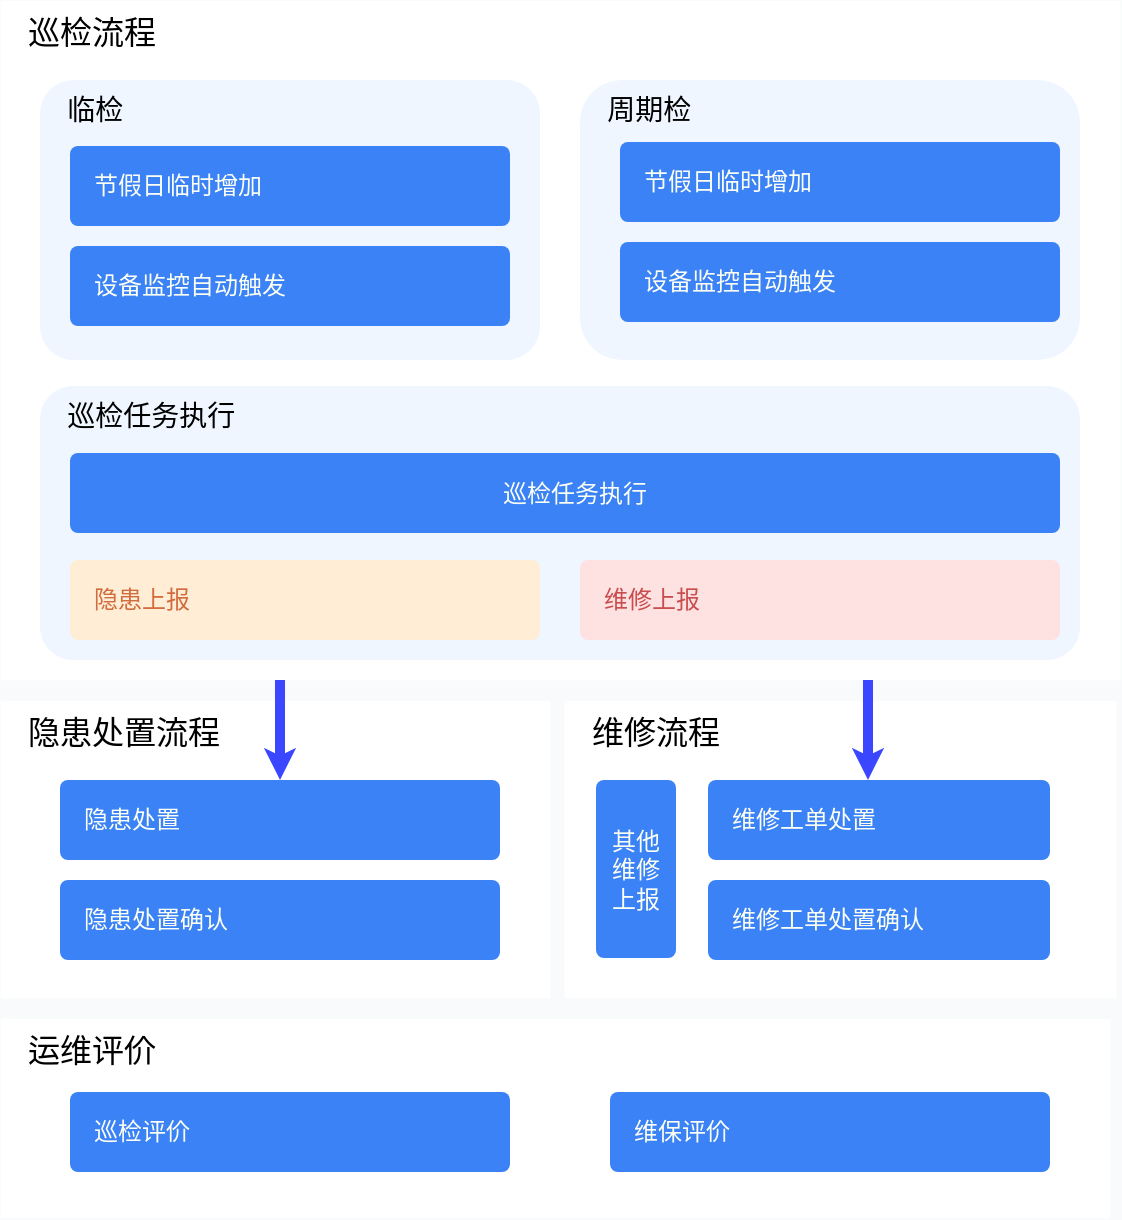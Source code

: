 <mxfile version="26.1.1">
  <diagram name="第 1 页" id="PDsrVP5Jjm0hQ5okyoBr">
    <mxGraphModel dx="1434" dy="746" grid="1" gridSize="10" guides="1" tooltips="1" connect="1" arrows="1" fold="1" page="1" pageScale="1" pageWidth="827" pageHeight="1169" background="#F9FAFB" math="0" shadow="0">
      <root>
        <mxCell id="0" />
        <mxCell id="1" parent="0" />
        <mxCell id="-wEHTtG3gv8w464Bd1bE-22" value="&amp;nbsp; &amp;nbsp;巡检流程" style="rounded=0;whiteSpace=wrap;html=1;strokeWidth=0;strokeColor=#E2FFF4;align=left;verticalAlign=top;fontSize=16;fontFamily=Verdana;" vertex="1" parent="1">
          <mxGeometry x="96" y="41" width="560" height="340" as="geometry" />
        </mxCell>
        <mxCell id="-wEHTtG3gv8w464Bd1bE-23" value="&amp;nbsp; &amp;nbsp;临检" style="rounded=1;whiteSpace=wrap;html=1;fillColor=light-dark(#eff6ff, #ededed);strokeColor=none;arcSize=12;align=left;verticalAlign=top;fontSize=14;" vertex="1" parent="1">
          <mxGeometry x="116" y="81" width="250" height="140" as="geometry" />
        </mxCell>
        <mxCell id="-wEHTtG3gv8w464Bd1bE-25" value="&amp;nbsp; &amp;nbsp;周期检" style="rounded=1;whiteSpace=wrap;html=1;fillColor=light-dark(#eff6ff, #ededed);strokeColor=none;perimeterSpacing=0;shadow=0;glass=0;align=left;verticalAlign=top;fontSize=14;" vertex="1" parent="1">
          <mxGeometry x="386" y="81" width="250" height="140" as="geometry" />
        </mxCell>
        <mxCell id="-wEHTtG3gv8w464Bd1bE-28" value="&amp;nbsp; &amp;nbsp;节假日临时增加" style="rounded=1;arcSize=10;whiteSpace=wrap;html=1;align=left;fillColor=#3B82F6;strokeColor=none;fontSize=12;fontColor=#FCFFF4;" vertex="1" parent="1">
          <mxGeometry x="131" y="114" width="220" height="40" as="geometry" />
        </mxCell>
        <mxCell id="-wEHTtG3gv8w464Bd1bE-30" value="&amp;nbsp; &amp;nbsp;设备监控自动触发" style="rounded=1;arcSize=10;whiteSpace=wrap;html=1;align=left;fillColor=#3B82F6;strokeColor=none;fontSize=12;fontColor=#FCFFF4;" vertex="1" parent="1">
          <mxGeometry x="131" y="164" width="220" height="40" as="geometry" />
        </mxCell>
        <mxCell id="-wEHTtG3gv8w464Bd1bE-31" value="&amp;nbsp; &amp;nbsp;节假日临时增加" style="rounded=1;arcSize=10;whiteSpace=wrap;html=1;align=left;fillColor=#3B82F6;strokeColor=none;fontSize=12;fontColor=#FCFFF4;" vertex="1" parent="1">
          <mxGeometry x="406" y="112" width="220" height="40" as="geometry" />
        </mxCell>
        <mxCell id="-wEHTtG3gv8w464Bd1bE-32" value="&amp;nbsp; &amp;nbsp;设备监控自动触发" style="rounded=1;arcSize=10;whiteSpace=wrap;html=1;align=left;fillColor=#3B82F6;strokeColor=none;fontSize=12;fontColor=#FCFFF4;" vertex="1" parent="1">
          <mxGeometry x="406" y="162" width="220" height="40" as="geometry" />
        </mxCell>
        <mxCell id="-wEHTtG3gv8w464Bd1bE-33" value="&amp;nbsp; &amp;nbsp;隐患处置流程" style="rounded=0;whiteSpace=wrap;html=1;strokeWidth=0;strokeColor=#E2FFF4;align=left;verticalAlign=top;fontSize=16;fontFamily=Verdana;" vertex="1" parent="1">
          <mxGeometry x="96" y="391" width="275" height="149" as="geometry" />
        </mxCell>
        <mxCell id="-wEHTtG3gv8w464Bd1bE-34" value="&amp;nbsp; &amp;nbsp;巡检任务执行" style="rounded=1;whiteSpace=wrap;html=1;fillColor=light-dark(#eff6ff, #ededed);strokeColor=none;arcSize=12;align=left;verticalAlign=top;fontSize=14;" vertex="1" parent="1">
          <mxGeometry x="116" y="234" width="520" height="137" as="geometry" />
        </mxCell>
        <mxCell id="-wEHTtG3gv8w464Bd1bE-35" value="&amp;nbsp; &amp;nbsp;巡检任务执行" style="rounded=1;arcSize=10;whiteSpace=wrap;html=1;align=center;fillColor=#3B82F6;strokeColor=none;fontSize=12;fontColor=#FCFFF4;" vertex="1" parent="1">
          <mxGeometry x="131" y="267.5" width="495" height="40" as="geometry" />
        </mxCell>
        <mxCell id="-wEHTtG3gv8w464Bd1bE-36" value="&amp;nbsp; &amp;nbsp;隐患上报" style="rounded=1;arcSize=10;whiteSpace=wrap;html=1;align=left;fillColor=#FFEDD5;strokeColor=none;fontSize=12;fontColor=#D16C3E;" vertex="1" parent="1">
          <mxGeometry x="131" y="321" width="235" height="40" as="geometry" />
        </mxCell>
        <mxCell id="-wEHTtG3gv8w464Bd1bE-37" value="&amp;nbsp; &amp;nbsp;维修上报" style="rounded=1;arcSize=10;whiteSpace=wrap;html=1;align=left;fillColor=#FEE2E2;strokeColor=none;fontSize=12;fontColor=#CA4D4D;" vertex="1" parent="1">
          <mxGeometry x="386" y="321" width="240" height="40" as="geometry" />
        </mxCell>
        <mxCell id="-wEHTtG3gv8w464Bd1bE-39" value="&amp;nbsp; &amp;nbsp;维修流程" style="rounded=0;whiteSpace=wrap;html=1;strokeWidth=0;strokeColor=#E2FFF4;align=left;verticalAlign=top;fontSize=16;fontFamily=Verdana;" vertex="1" parent="1">
          <mxGeometry x="378" y="391" width="276" height="149" as="geometry" />
        </mxCell>
        <mxCell id="-wEHTtG3gv8w464Bd1bE-40" value="&amp;nbsp; &amp;nbsp;隐患处置" style="rounded=1;arcSize=10;whiteSpace=wrap;html=1;align=left;fillColor=#3B82F6;strokeColor=none;fontSize=12;fontColor=#FCFFF4;" vertex="1" parent="1">
          <mxGeometry x="126" y="431" width="220" height="40" as="geometry" />
        </mxCell>
        <mxCell id="-wEHTtG3gv8w464Bd1bE-41" value="&amp;nbsp; &amp;nbsp;隐患处置确认" style="rounded=1;arcSize=10;whiteSpace=wrap;html=1;align=left;fillColor=#3B82F6;strokeColor=none;fontSize=12;fontColor=#FCFFF4;" vertex="1" parent="1">
          <mxGeometry x="126" y="481" width="220" height="40" as="geometry" />
        </mxCell>
        <mxCell id="-wEHTtG3gv8w464Bd1bE-42" value="&amp;nbsp; &amp;nbsp;维修工单处置" style="rounded=1;arcSize=10;whiteSpace=wrap;html=1;align=left;fillColor=#3B82F6;strokeColor=none;fontSize=12;fontColor=#FCFFF4;" vertex="1" parent="1">
          <mxGeometry x="450" y="431" width="171" height="40" as="geometry" />
        </mxCell>
        <mxCell id="-wEHTtG3gv8w464Bd1bE-43" value="&amp;nbsp; &amp;nbsp;维修工单处置确认" style="rounded=1;arcSize=10;whiteSpace=wrap;html=1;align=left;fillColor=#3B82F6;strokeColor=none;fontSize=12;fontColor=#FCFFF4;" vertex="1" parent="1">
          <mxGeometry x="450" y="481" width="171" height="40" as="geometry" />
        </mxCell>
        <mxCell id="-wEHTtG3gv8w464Bd1bE-44" value="&amp;nbsp; &amp;nbsp;运维评价" style="rounded=0;whiteSpace=wrap;html=1;strokeWidth=0;strokeColor=#E2FFF4;align=left;verticalAlign=top;fontSize=16;fontFamily=Verdana;" vertex="1" parent="1">
          <mxGeometry x="96" y="550" width="555" height="100" as="geometry" />
        </mxCell>
        <mxCell id="-wEHTtG3gv8w464Bd1bE-45" value="&amp;nbsp; &amp;nbsp;巡检评价" style="rounded=1;arcSize=10;whiteSpace=wrap;html=1;align=left;fillColor=#3B82F6;strokeColor=none;fontSize=12;fontColor=#FCFFF4;" vertex="1" parent="1">
          <mxGeometry x="131" y="587" width="220" height="40" as="geometry" />
        </mxCell>
        <mxCell id="-wEHTtG3gv8w464Bd1bE-46" value="&amp;nbsp; &amp;nbsp;维保评价" style="rounded=1;arcSize=10;whiteSpace=wrap;html=1;align=left;fillColor=#3B82F6;strokeColor=none;fontSize=12;fontColor=#FCFFF4;" vertex="1" parent="1">
          <mxGeometry x="401" y="587" width="220" height="40" as="geometry" />
        </mxCell>
        <mxCell id="-wEHTtG3gv8w464Bd1bE-49" value="" style="endArrow=classic;html=1;rounded=0;exitX=0.25;exitY=1;exitDx=0;exitDy=0;strokeWidth=5;strokeColor=#3A47FF;endSize=0;" edge="1" parent="1" source="-wEHTtG3gv8w464Bd1bE-22" target="-wEHTtG3gv8w464Bd1bE-40">
          <mxGeometry width="50" height="50" relative="1" as="geometry">
            <mxPoint x="220" y="350" as="sourcePoint" />
            <mxPoint x="270" y="300" as="targetPoint" />
          </mxGeometry>
        </mxCell>
        <mxCell id="-wEHTtG3gv8w464Bd1bE-51" value="其他&lt;div&gt;维修&lt;/div&gt;&lt;div&gt;上报&lt;/div&gt;" style="rounded=1;arcSize=10;whiteSpace=wrap;html=1;align=center;fillColor=#3B82F6;strokeColor=none;fontSize=12;fontColor=#FCFFF4;" vertex="1" parent="1">
          <mxGeometry x="394" y="431" width="40" height="89" as="geometry" />
        </mxCell>
        <mxCell id="-wEHTtG3gv8w464Bd1bE-52" value="" style="endArrow=classic;html=1;rounded=0;exitX=0.25;exitY=1;exitDx=0;exitDy=0;strokeWidth=5;strokeColor=#3A47FF;endSize=0;" edge="1" parent="1">
          <mxGeometry width="50" height="50" relative="1" as="geometry">
            <mxPoint x="530" y="381" as="sourcePoint" />
            <mxPoint x="530" y="431" as="targetPoint" />
          </mxGeometry>
        </mxCell>
      </root>
    </mxGraphModel>
  </diagram>
</mxfile>
